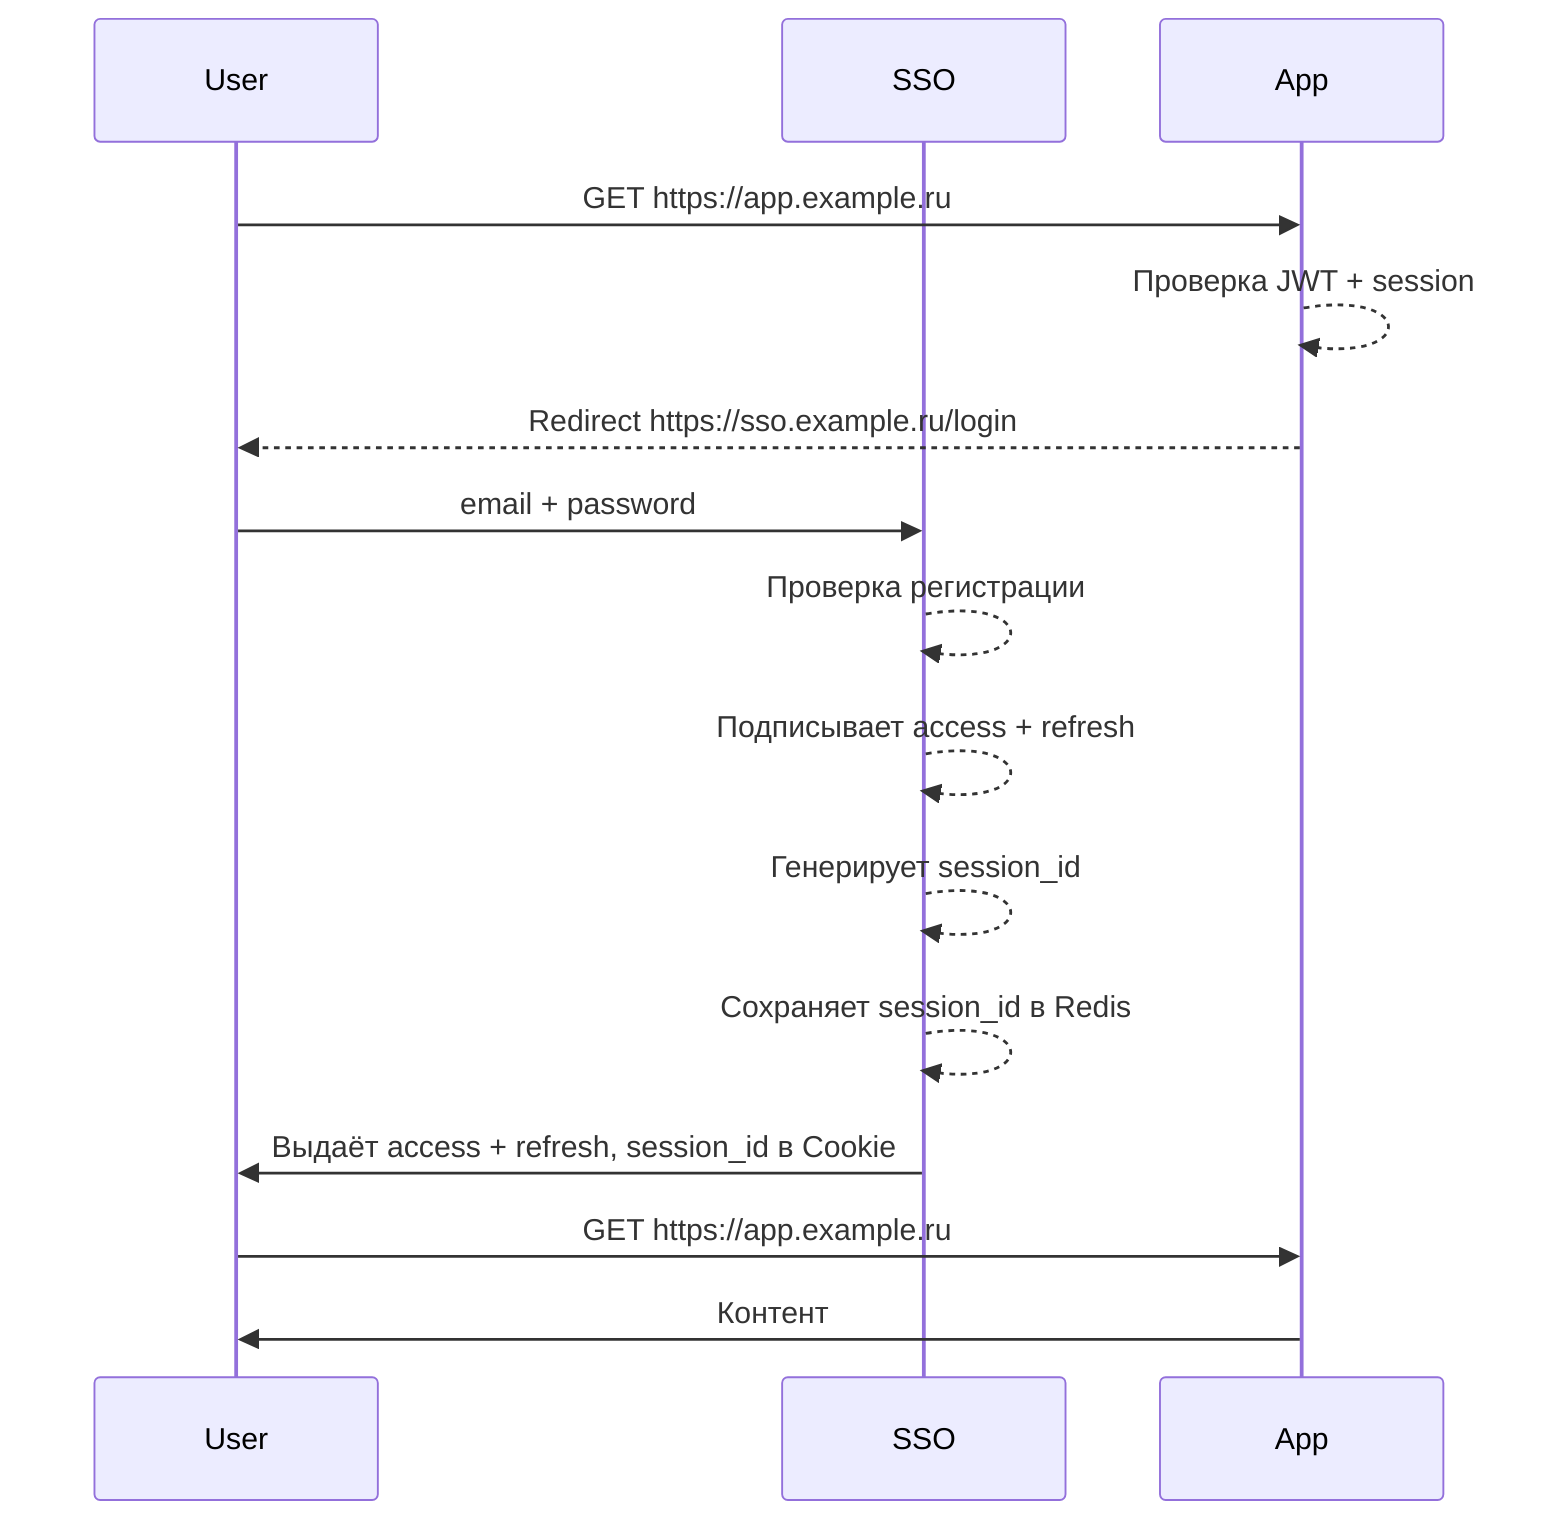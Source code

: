 sequenceDiagram
    participant U as User
    participant S as SSO
    participant A as App

    U->>A: GET https://app.example.ru
    A-->>A: Проверка JWT + session
    A-->>U: Redirect https://sso.example.ru/login
    U->>S: email + password
    S-->>S: Проверка регистрации
    S-->>S: Подписывает access + refresh
    S-->>S: Генерирует session_id
    S-->>S: Сохраняет session_id в Redis
    S->>U: Выдаёт access + refresh, session_id в Cookie
    U->>A: GET https://app.example.ru
    A->>U: Контент